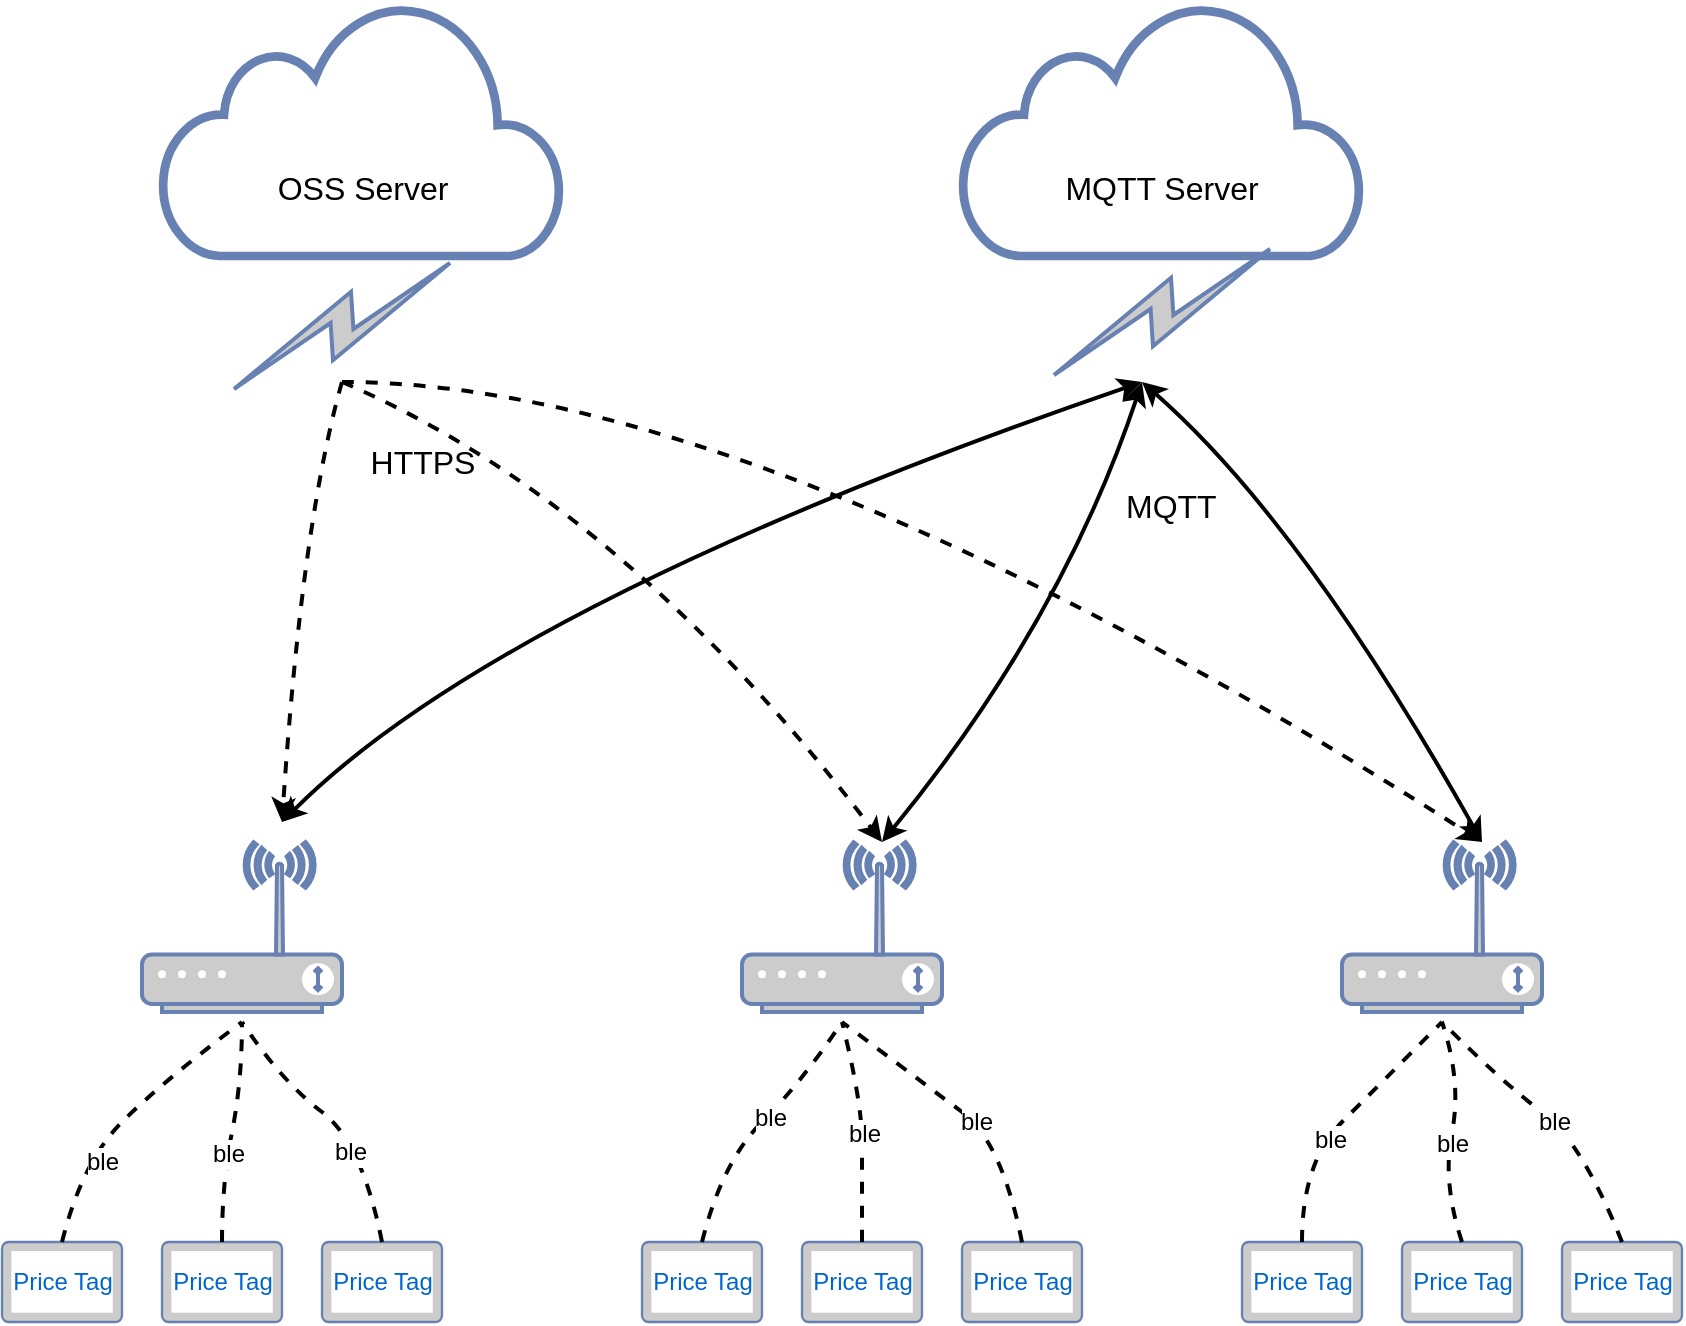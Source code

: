 <mxfile version="10.9.1" type="github"><diagram id="9nMw6kDGA58zQof72IKE" name="第 1 页"><mxGraphModel dx="2174" dy="1253" grid="1" gridSize="10" guides="1" tooltips="1" connect="1" arrows="1" fold="1" page="1" pageScale="1" pageWidth="1169" pageHeight="827" math="0" shadow="0"><root><mxCell id="0"/><mxCell id="1" parent="0"/><mxCell id="4dg-LKiTBArYpMQSLEwX-3" value="&lt;span style=&quot;color: rgb(0, 0, 0); white-space: normal; font-size: 16px;&quot;&gt;&lt;br style=&quot;font-size: 16px;&quot;&gt;&lt;br style=&quot;font-size: 16px;&quot;&gt;&lt;br style=&quot;font-size: 16px;&quot;&gt;MQTT Server&lt;/span&gt;" style="html=1;outlineConnect=0;fillColor=none;strokeColor=#6881B3;gradientColor=none;gradientDirection=north;strokeWidth=2;shape=mxgraph.networks.cloud;fontColor=#ffffff;whiteSpace=wrap;fontSize=16;" vertex="1" parent="1"><mxGeometry x="680" y="80" width="200" height="127" as="geometry"/></mxCell><mxCell id="4dg-LKiTBArYpMQSLEwX-4" value="&lt;font color=&quot;#000000&quot; style=&quot;font-size: 16px;&quot;&gt;&lt;br style=&quot;font-size: 16px;&quot;&gt;&lt;br style=&quot;font-size: 16px;&quot;&gt;&lt;br style=&quot;font-size: 16px;&quot;&gt;OSS Server&lt;/font&gt;&lt;br style=&quot;font-size: 16px;&quot;&gt;" style="html=1;outlineConnect=0;fillColor=none;strokeColor=#6881B3;gradientColor=none;gradientDirection=north;strokeWidth=2;shape=mxgraph.networks.cloud;fontColor=#ffffff;fontSize=16;" vertex="1" parent="1"><mxGeometry x="280" y="80" width="200" height="127" as="geometry"/></mxCell><mxCell id="4dg-LKiTBArYpMQSLEwX-5" value="" style="fontColor=#0066CC;verticalAlign=top;verticalLabelPosition=bottom;labelPosition=center;align=center;html=1;outlineConnect=0;fillColor=#CCCCCC;strokeColor=#6881B3;gradientColor=none;gradientDirection=north;strokeWidth=2;shape=mxgraph.networks.wireless_modem;" vertex="1" parent="1"><mxGeometry x="570" y="500" width="100" height="85" as="geometry"/></mxCell><mxCell id="4dg-LKiTBArYpMQSLEwX-6" value="" style="fontColor=#0066CC;verticalAlign=top;verticalLabelPosition=bottom;labelPosition=center;align=center;html=1;outlineConnect=0;fillColor=#CCCCCC;strokeColor=#6881B3;gradientColor=none;gradientDirection=north;strokeWidth=2;shape=mxgraph.networks.wireless_modem;" vertex="1" parent="1"><mxGeometry x="270" y="500" width="100" height="85" as="geometry"/></mxCell><mxCell id="4dg-LKiTBArYpMQSLEwX-7" value="" style="fontColor=#0066CC;verticalAlign=top;verticalLabelPosition=bottom;labelPosition=center;align=center;html=1;outlineConnect=0;fillColor=#CCCCCC;strokeColor=#6881B3;gradientColor=none;gradientDirection=north;strokeWidth=2;shape=mxgraph.networks.wireless_modem;" vertex="1" parent="1"><mxGeometry x="870" y="500" width="100" height="85" as="geometry"/></mxCell><mxCell id="4dg-LKiTBArYpMQSLEwX-11" value="" style="html=1;outlineConnect=0;fillColor=#CCCCCC;strokeColor=#6881B3;gradientColor=none;gradientDirection=north;strokeWidth=2;shape=mxgraph.networks.comm_link_edge;html=1;fontSize=16;" edge="1" parent="1"><mxGeometry width="100" height="100" relative="1" as="geometry"><mxPoint x="720" y="270" as="sourcePoint"/><mxPoint x="840" y="200" as="targetPoint"/><Array as="points"><mxPoint x="780" y="240"/></Array></mxGeometry></mxCell><mxCell id="4dg-LKiTBArYpMQSLEwX-12" value="" style="html=1;outlineConnect=0;fillColor=#CCCCCC;strokeColor=#6881B3;gradientColor=none;gradientDirection=north;strokeWidth=2;shape=mxgraph.networks.comm_link_edge;html=1;fontSize=16;" edge="1" parent="1"><mxGeometry width="100" height="100" relative="1" as="geometry"><mxPoint x="310" y="277.0" as="sourcePoint"/><mxPoint x="430" y="207.0" as="targetPoint"/><Array as="points"><mxPoint x="370" y="247"/></Array></mxGeometry></mxCell><mxCell id="4dg-LKiTBArYpMQSLEwX-20" value="HTTPS" style="text;html=1;resizable=0;points=[];align=center;verticalAlign=middle;labelBackgroundColor=#ffffff;fontSize=16;" vertex="1" connectable="0" parent="4dg-LKiTBArYpMQSLEwX-12"><mxGeometry x="0.214" y="-2" relative="1" as="geometry"><mxPoint x="24.5" y="71" as="offset"/></mxGeometry></mxCell><mxCell id="4dg-LKiTBArYpMQSLEwX-13" value="" style="curved=1;endArrow=classic;html=1;fontSize=16;startArrow=none;startFill=0;strokeWidth=2;dashed=1;" edge="1" parent="1"><mxGeometry width="50" height="50" relative="1" as="geometry"><mxPoint x="370" y="270" as="sourcePoint"/><mxPoint x="340" y="490" as="targetPoint"/><Array as="points"><mxPoint x="350" y="340"/></Array></mxGeometry></mxCell><mxCell id="4dg-LKiTBArYpMQSLEwX-14" value="" style="curved=1;endArrow=classic;html=1;fontSize=16;strokeWidth=2;startArrow=none;startFill=0;dashed=1;" edge="1" parent="1"><mxGeometry width="50" height="50" relative="1" as="geometry"><mxPoint x="370" y="270" as="sourcePoint"/><mxPoint x="640" y="500" as="targetPoint"/><Array as="points"><mxPoint x="510" y="330"/></Array></mxGeometry></mxCell><mxCell id="4dg-LKiTBArYpMQSLEwX-15" value="" style="curved=1;endArrow=classic;html=1;fontSize=16;strokeWidth=2;startArrow=none;startFill=0;dashed=1;" edge="1" parent="1"><mxGeometry width="50" height="50" relative="1" as="geometry"><mxPoint x="370" y="270" as="sourcePoint"/><mxPoint x="940" y="500" as="targetPoint"/><Array as="points"><mxPoint x="580" y="270"/></Array></mxGeometry></mxCell><mxCell id="4dg-LKiTBArYpMQSLEwX-17" value="" style="curved=1;endArrow=classic;html=1;fontSize=16;startArrow=classic;startFill=1;strokeWidth=2;" edge="1" parent="1"><mxGeometry width="50" height="50" relative="1" as="geometry"><mxPoint x="770" y="270" as="sourcePoint"/><mxPoint x="340" y="490" as="targetPoint"/><Array as="points"><mxPoint x="450" y="380"/></Array></mxGeometry></mxCell><mxCell id="4dg-LKiTBArYpMQSLEwX-18" value="" style="curved=1;endArrow=classic;html=1;fontSize=16;strokeWidth=2;startArrow=classic;startFill=1;" edge="1" parent="1"><mxGeometry width="50" height="50" relative="1" as="geometry"><mxPoint x="770" y="270" as="sourcePoint"/><mxPoint x="640" y="500" as="targetPoint"/><Array as="points"><mxPoint x="730" y="390"/></Array></mxGeometry></mxCell><mxCell id="4dg-LKiTBArYpMQSLEwX-19" value="" style="curved=1;endArrow=classic;html=1;fontSize=16;strokeWidth=2;startArrow=classic;startFill=1;" edge="1" parent="1"><mxGeometry width="50" height="50" relative="1" as="geometry"><mxPoint x="770" y="270" as="sourcePoint"/><mxPoint x="940" y="500" as="targetPoint"/><Array as="points"><mxPoint x="850" y="340"/></Array></mxGeometry></mxCell><mxCell id="4dg-LKiTBArYpMQSLEwX-21" value="MQTT&lt;br&gt;" style="text;html=1;resizable=0;points=[];autosize=1;align=left;verticalAlign=top;spacingTop=-4;fontSize=16;" vertex="1" parent="1"><mxGeometry x="760" y="320" width="60" height="20" as="geometry"/></mxCell><mxCell id="4dg-LKiTBArYpMQSLEwX-22" value="Price Tag&lt;br&gt;" style="fontColor=#0066CC;verticalAlign=middle;verticalLabelPosition=middle;labelPosition=center;align=center;html=1;outlineConnect=0;fillColor=#CCCCCC;strokeColor=#6881B3;gradientColor=none;gradientDirection=north;strokeWidth=2;shape=mxgraph.networks.tablet;horizontal=1;" vertex="1" parent="1"><mxGeometry x="200" y="700" width="60" height="40" as="geometry"/></mxCell><mxCell id="4dg-LKiTBArYpMQSLEwX-24" value="Price Tag&lt;br&gt;" style="fontColor=#0066CC;verticalAlign=middle;verticalLabelPosition=middle;labelPosition=center;align=center;html=1;outlineConnect=0;fillColor=#CCCCCC;strokeColor=#6881B3;gradientColor=none;gradientDirection=north;strokeWidth=2;shape=mxgraph.networks.tablet;horizontal=1;" vertex="1" parent="1"><mxGeometry x="280" y="700" width="60" height="40" as="geometry"/></mxCell><mxCell id="4dg-LKiTBArYpMQSLEwX-25" value="Price Tag&lt;br&gt;" style="fontColor=#0066CC;verticalAlign=middle;verticalLabelPosition=middle;labelPosition=center;align=center;html=1;outlineConnect=0;fillColor=#CCCCCC;strokeColor=#6881B3;gradientColor=none;gradientDirection=north;strokeWidth=2;shape=mxgraph.networks.tablet;horizontal=1;" vertex="1" parent="1"><mxGeometry x="360" y="700" width="60" height="40" as="geometry"/></mxCell><mxCell id="4dg-LKiTBArYpMQSLEwX-27" value="Price Tag&lt;br&gt;" style="fontColor=#0066CC;verticalAlign=middle;verticalLabelPosition=middle;labelPosition=center;align=center;html=1;outlineConnect=0;fillColor=#CCCCCC;strokeColor=#6881B3;gradientColor=none;gradientDirection=north;strokeWidth=2;shape=mxgraph.networks.tablet;horizontal=1;" vertex="1" parent="1"><mxGeometry x="520" y="700" width="60" height="40" as="geometry"/></mxCell><mxCell id="4dg-LKiTBArYpMQSLEwX-28" value="Price Tag&lt;br&gt;" style="fontColor=#0066CC;verticalAlign=middle;verticalLabelPosition=middle;labelPosition=center;align=center;html=1;outlineConnect=0;fillColor=#CCCCCC;strokeColor=#6881B3;gradientColor=none;gradientDirection=north;strokeWidth=2;shape=mxgraph.networks.tablet;horizontal=1;" vertex="1" parent="1"><mxGeometry x="600" y="700" width="60" height="40" as="geometry"/></mxCell><mxCell id="4dg-LKiTBArYpMQSLEwX-29" value="Price Tag&lt;br&gt;" style="fontColor=#0066CC;verticalAlign=middle;verticalLabelPosition=middle;labelPosition=center;align=center;html=1;outlineConnect=0;fillColor=#CCCCCC;strokeColor=#6881B3;gradientColor=none;gradientDirection=north;strokeWidth=2;shape=mxgraph.networks.tablet;horizontal=1;" vertex="1" parent="1"><mxGeometry x="680" y="700" width="60" height="40" as="geometry"/></mxCell><mxCell id="4dg-LKiTBArYpMQSLEwX-30" value="Price Tag&lt;br&gt;" style="fontColor=#0066CC;verticalAlign=middle;verticalLabelPosition=middle;labelPosition=center;align=center;html=1;outlineConnect=0;fillColor=#CCCCCC;strokeColor=#6881B3;gradientColor=none;gradientDirection=north;strokeWidth=2;shape=mxgraph.networks.tablet;horizontal=1;" vertex="1" parent="1"><mxGeometry x="820" y="700" width="60" height="40" as="geometry"/></mxCell><mxCell id="4dg-LKiTBArYpMQSLEwX-31" value="Price Tag&lt;br&gt;" style="fontColor=#0066CC;verticalAlign=middle;verticalLabelPosition=middle;labelPosition=center;align=center;html=1;outlineConnect=0;fillColor=#CCCCCC;strokeColor=#6881B3;gradientColor=none;gradientDirection=north;strokeWidth=2;shape=mxgraph.networks.tablet;horizontal=1;" vertex="1" parent="1"><mxGeometry x="900" y="700" width="60" height="40" as="geometry"/></mxCell><mxCell id="4dg-LKiTBArYpMQSLEwX-32" value="Price Tag&lt;br&gt;" style="fontColor=#0066CC;verticalAlign=middle;verticalLabelPosition=middle;labelPosition=center;align=center;html=1;outlineConnect=0;fillColor=#CCCCCC;strokeColor=#6881B3;gradientColor=none;gradientDirection=north;strokeWidth=2;shape=mxgraph.networks.tablet;horizontal=1;" vertex="1" parent="1"><mxGeometry x="980" y="700" width="60" height="40" as="geometry"/></mxCell><mxCell id="4dg-LKiTBArYpMQSLEwX-33" value="" style="curved=1;endArrow=none;html=1;dashed=1;strokeWidth=2;fontSize=16;startArrow=none;startFill=0;endFill=0;" edge="1" parent="1"><mxGeometry width="50" height="50" relative="1" as="geometry"><mxPoint x="230" y="700" as="sourcePoint"/><mxPoint x="320" y="590" as="targetPoint"/><Array as="points"><mxPoint x="240" y="660"/><mxPoint x="280" y="620"/></Array></mxGeometry></mxCell><mxCell id="4dg-LKiTBArYpMQSLEwX-42" value="ble&lt;br style=&quot;font-size: 12px;&quot;&gt;" style="text;html=1;resizable=0;points=[];align=center;verticalAlign=middle;labelBackgroundColor=#ffffff;fontSize=12;" vertex="1" connectable="0" parent="4dg-LKiTBArYpMQSLEwX-33"><mxGeometry x="-0.549" y="-3" relative="1" as="geometry"><mxPoint x="9" y="-8.5" as="offset"/></mxGeometry></mxCell><mxCell id="4dg-LKiTBArYpMQSLEwX-34" value="" style="curved=1;endArrow=none;html=1;dashed=1;strokeWidth=2;fontSize=16;startArrow=none;startFill=0;endFill=0;" edge="1" parent="1"><mxGeometry width="50" height="50" relative="1" as="geometry"><mxPoint x="310" y="700" as="sourcePoint"/><mxPoint x="320" y="590" as="targetPoint"/><Array as="points"><mxPoint x="310" y="670"/><mxPoint x="320" y="620"/></Array></mxGeometry></mxCell><mxCell id="4dg-LKiTBArYpMQSLEwX-43" value="ble&lt;br&gt;" style="text;html=1;resizable=0;points=[];align=center;verticalAlign=middle;labelBackgroundColor=#ffffff;fontSize=12;" vertex="1" connectable="0" parent="4dg-LKiTBArYpMQSLEwX-34"><mxGeometry x="-0.198" relative="1" as="geometry"><mxPoint as="offset"/></mxGeometry></mxCell><mxCell id="4dg-LKiTBArYpMQSLEwX-35" value="" style="curved=1;endArrow=none;html=1;dashed=1;strokeWidth=2;fontSize=16;exitX=0.5;exitY=0;exitDx=0;exitDy=0;exitPerimeter=0;endFill=0;" edge="1" parent="1" source="4dg-LKiTBArYpMQSLEwX-25"><mxGeometry width="50" height="50" relative="1" as="geometry"><mxPoint x="320" y="710" as="sourcePoint"/><mxPoint x="320" y="590" as="targetPoint"/><Array as="points"><mxPoint x="380" y="650"/><mxPoint x="340" y="620"/></Array></mxGeometry></mxCell><mxCell id="4dg-LKiTBArYpMQSLEwX-44" value="ble" style="text;html=1;resizable=0;points=[];align=center;verticalAlign=middle;labelBackgroundColor=#ffffff;fontSize=12;" vertex="1" connectable="0" parent="4dg-LKiTBArYpMQSLEwX-35"><mxGeometry x="-0.302" y="7" relative="1" as="geometry"><mxPoint as="offset"/></mxGeometry></mxCell><mxCell id="4dg-LKiTBArYpMQSLEwX-36" value="" style="curved=1;endArrow=none;html=1;dashed=1;strokeWidth=2;fontSize=16;startArrow=none;startFill=0;endFill=0;" edge="1" parent="1"><mxGeometry width="50" height="50" relative="1" as="geometry"><mxPoint x="550" y="700" as="sourcePoint"/><mxPoint x="620" y="590" as="targetPoint"/><Array as="points"><mxPoint x="560" y="660"/><mxPoint x="600" y="620"/></Array></mxGeometry></mxCell><mxCell id="4dg-LKiTBArYpMQSLEwX-45" value="ble" style="text;html=1;resizable=0;points=[];align=center;verticalAlign=middle;labelBackgroundColor=#ffffff;fontSize=12;" vertex="1" connectable="0" parent="4dg-LKiTBArYpMQSLEwX-36"><mxGeometry x="0.096" y="-1" relative="1" as="geometry"><mxPoint as="offset"/></mxGeometry></mxCell><mxCell id="4dg-LKiTBArYpMQSLEwX-37" value="" style="curved=1;endArrow=none;html=1;dashed=1;strokeWidth=2;fontSize=16;startArrow=none;startFill=0;endFill=0;" edge="1" parent="1"><mxGeometry width="50" height="50" relative="1" as="geometry"><mxPoint x="630" y="700" as="sourcePoint"/><mxPoint x="620" y="590" as="targetPoint"/><Array as="points"><mxPoint x="630" y="670"/><mxPoint x="630" y="630"/></Array></mxGeometry></mxCell><mxCell id="4dg-LKiTBArYpMQSLEwX-46" value="ble" style="text;html=1;resizable=0;points=[];align=center;verticalAlign=middle;labelBackgroundColor=#ffffff;fontSize=12;" vertex="1" connectable="0" parent="4dg-LKiTBArYpMQSLEwX-37"><mxGeometry x="-0.031" y="-1" relative="1" as="geometry"><mxPoint as="offset"/></mxGeometry></mxCell><mxCell id="4dg-LKiTBArYpMQSLEwX-38" value="" style="curved=1;endArrow=none;html=1;dashed=1;strokeWidth=2;fontSize=16;exitX=0.5;exitY=0;exitDx=0;exitDy=0;exitPerimeter=0;endFill=0;" edge="1" parent="1"><mxGeometry width="50" height="50" relative="1" as="geometry"><mxPoint x="710" y="700.143" as="sourcePoint"/><mxPoint x="620" y="590" as="targetPoint"/><Array as="points"><mxPoint x="700" y="650"/><mxPoint x="660" y="620"/></Array></mxGeometry></mxCell><mxCell id="4dg-LKiTBArYpMQSLEwX-47" value="ble" style="text;html=1;resizable=0;points=[];align=center;verticalAlign=middle;labelBackgroundColor=#ffffff;fontSize=12;" vertex="1" connectable="0" parent="4dg-LKiTBArYpMQSLEwX-38"><mxGeometry x="-0.097" relative="1" as="geometry"><mxPoint as="offset"/></mxGeometry></mxCell><mxCell id="4dg-LKiTBArYpMQSLEwX-39" value="" style="curved=1;endArrow=none;html=1;dashed=1;strokeWidth=2;fontSize=16;startArrow=none;startFill=0;endFill=0;exitX=0.5;exitY=0;exitDx=0;exitDy=0;exitPerimeter=0;" edge="1" parent="1" source="4dg-LKiTBArYpMQSLEwX-30"><mxGeometry width="50" height="50" relative="1" as="geometry"><mxPoint x="840" y="700" as="sourcePoint"/><mxPoint x="920" y="590" as="targetPoint"/><Array as="points"><mxPoint x="850" y="660"/><mxPoint x="890" y="620"/></Array></mxGeometry></mxCell><mxCell id="4dg-LKiTBArYpMQSLEwX-48" value="ble" style="text;html=1;resizable=0;points=[];align=center;verticalAlign=middle;labelBackgroundColor=#ffffff;fontSize=12;" vertex="1" connectable="0" parent="4dg-LKiTBArYpMQSLEwX-39"><mxGeometry x="-0.17" y="-2" relative="1" as="geometry"><mxPoint as="offset"/></mxGeometry></mxCell><mxCell id="4dg-LKiTBArYpMQSLEwX-40" value="" style="curved=1;endArrow=none;html=1;dashed=1;strokeWidth=2;fontSize=16;startArrow=none;startFill=0;endFill=0;" edge="1" parent="1"><mxGeometry width="50" height="50" relative="1" as="geometry"><mxPoint x="930" y="700" as="sourcePoint"/><mxPoint x="920" y="590" as="targetPoint"/><Array as="points"><mxPoint x="920" y="670"/><mxPoint x="930" y="620"/></Array></mxGeometry></mxCell><mxCell id="4dg-LKiTBArYpMQSLEwX-50" value="ble" style="text;html=1;resizable=0;points=[];align=center;verticalAlign=middle;labelBackgroundColor=#ffffff;fontSize=12;" vertex="1" connectable="0" parent="4dg-LKiTBArYpMQSLEwX-40"><mxGeometry x="-0.104" y="-1" relative="1" as="geometry"><mxPoint as="offset"/></mxGeometry></mxCell><mxCell id="4dg-LKiTBArYpMQSLEwX-41" value="" style="curved=1;endArrow=none;html=1;dashed=1;strokeWidth=2;fontSize=16;exitX=0.5;exitY=0;exitDx=0;exitDy=0;exitPerimeter=0;endFill=0;" edge="1" parent="1" source="4dg-LKiTBArYpMQSLEwX-32"><mxGeometry width="50" height="50" relative="1" as="geometry"><mxPoint x="1000" y="700.143" as="sourcePoint"/><mxPoint x="920" y="590" as="targetPoint"/><Array as="points"><mxPoint x="990" y="650"/><mxPoint x="950" y="620"/></Array></mxGeometry></mxCell><mxCell id="4dg-LKiTBArYpMQSLEwX-51" value="ble" style="text;html=1;resizable=0;points=[];align=center;verticalAlign=middle;labelBackgroundColor=#ffffff;fontSize=12;" vertex="1" connectable="0" parent="4dg-LKiTBArYpMQSLEwX-41"><mxGeometry x="-0.023" relative="1" as="geometry"><mxPoint as="offset"/></mxGeometry></mxCell></root></mxGraphModel></diagram></mxfile>